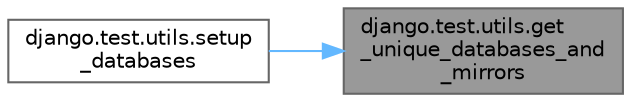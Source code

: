 digraph "django.test.utils.get_unique_databases_and_mirrors"
{
 // LATEX_PDF_SIZE
  bgcolor="transparent";
  edge [fontname=Helvetica,fontsize=10,labelfontname=Helvetica,labelfontsize=10];
  node [fontname=Helvetica,fontsize=10,shape=box,height=0.2,width=0.4];
  rankdir="RL";
  Node1 [id="Node000001",label="django.test.utils.get\l_unique_databases_and\l_mirrors",height=0.2,width=0.4,color="gray40", fillcolor="grey60", style="filled", fontcolor="black",tooltip=" "];
  Node1 -> Node2 [id="edge1_Node000001_Node000002",dir="back",color="steelblue1",style="solid",tooltip=" "];
  Node2 [id="Node000002",label="django.test.utils.setup\l_databases",height=0.2,width=0.4,color="grey40", fillcolor="white", style="filled",URL="$namespacedjango_1_1test_1_1utils.html#ae13dc786bbc40e18810a8f144de2f25e",tooltip=" "];
}
